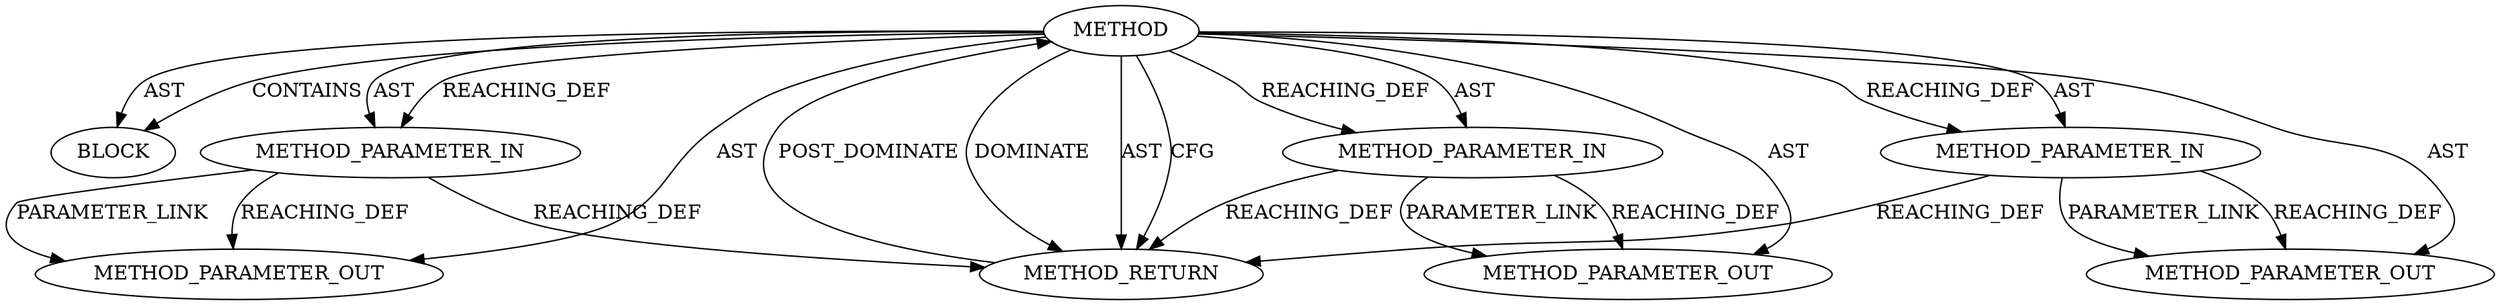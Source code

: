 digraph {
  12043 [label=BLOCK ORDER=1 ARGUMENT_INDEX=1 CODE="<empty>" TYPE_FULL_NAME="ANY"]
  13276 [label=METHOD_PARAMETER_OUT ORDER=2 CODE="p2" IS_VARIADIC=false TYPE_FULL_NAME="ANY" EVALUATION_STRATEGY="BY_VALUE" INDEX=2 NAME="p2"]
  12039 [label=METHOD AST_PARENT_TYPE="NAMESPACE_BLOCK" AST_PARENT_FULL_NAME="<global>" ORDER=0 CODE="<empty>" FULL_NAME="<operator>.conditional" IS_EXTERNAL=true FILENAME="<empty>" SIGNATURE="" NAME="<operator>.conditional"]
  12044 [label=METHOD_RETURN ORDER=2 CODE="RET" TYPE_FULL_NAME="ANY" EVALUATION_STRATEGY="BY_VALUE"]
  12042 [label=METHOD_PARAMETER_IN ORDER=3 CODE="p3" IS_VARIADIC=false TYPE_FULL_NAME="ANY" EVALUATION_STRATEGY="BY_VALUE" INDEX=3 NAME="p3"]
  12040 [label=METHOD_PARAMETER_IN ORDER=1 CODE="p1" IS_VARIADIC=false TYPE_FULL_NAME="ANY" EVALUATION_STRATEGY="BY_VALUE" INDEX=1 NAME="p1"]
  12041 [label=METHOD_PARAMETER_IN ORDER=2 CODE="p2" IS_VARIADIC=false TYPE_FULL_NAME="ANY" EVALUATION_STRATEGY="BY_VALUE" INDEX=2 NAME="p2"]
  13275 [label=METHOD_PARAMETER_OUT ORDER=1 CODE="p1" IS_VARIADIC=false TYPE_FULL_NAME="ANY" EVALUATION_STRATEGY="BY_VALUE" INDEX=1 NAME="p1"]
  13277 [label=METHOD_PARAMETER_OUT ORDER=3 CODE="p3" IS_VARIADIC=false TYPE_FULL_NAME="ANY" EVALUATION_STRATEGY="BY_VALUE" INDEX=3 NAME="p3"]
  12040 -> 13275 [label=PARAMETER_LINK ]
  12042 -> 13277 [label=PARAMETER_LINK ]
  12039 -> 12042 [label=AST ]
  12039 -> 13275 [label=AST ]
  12041 -> 12044 [label=REACHING_DEF VARIABLE="p2"]
  12039 -> 12040 [label=REACHING_DEF VARIABLE=""]
  12041 -> 13276 [label=PARAMETER_LINK ]
  12042 -> 13277 [label=REACHING_DEF VARIABLE="p3"]
  12039 -> 13277 [label=AST ]
  12039 -> 12040 [label=AST ]
  12039 -> 12043 [label=AST ]
  12039 -> 12044 [label=DOMINATE ]
  12039 -> 12041 [label=REACHING_DEF VARIABLE=""]
  12040 -> 12044 [label=REACHING_DEF VARIABLE="p1"]
  12039 -> 12041 [label=AST ]
  12039 -> 12044 [label=AST ]
  12039 -> 13276 [label=AST ]
  12040 -> 13275 [label=REACHING_DEF VARIABLE="p1"]
  12039 -> 12043 [label=CONTAINS ]
  12044 -> 12039 [label=POST_DOMINATE ]
  12042 -> 12044 [label=REACHING_DEF VARIABLE="p3"]
  12041 -> 13276 [label=REACHING_DEF VARIABLE="p2"]
  12039 -> 12042 [label=REACHING_DEF VARIABLE=""]
  12039 -> 12044 [label=CFG ]
}
